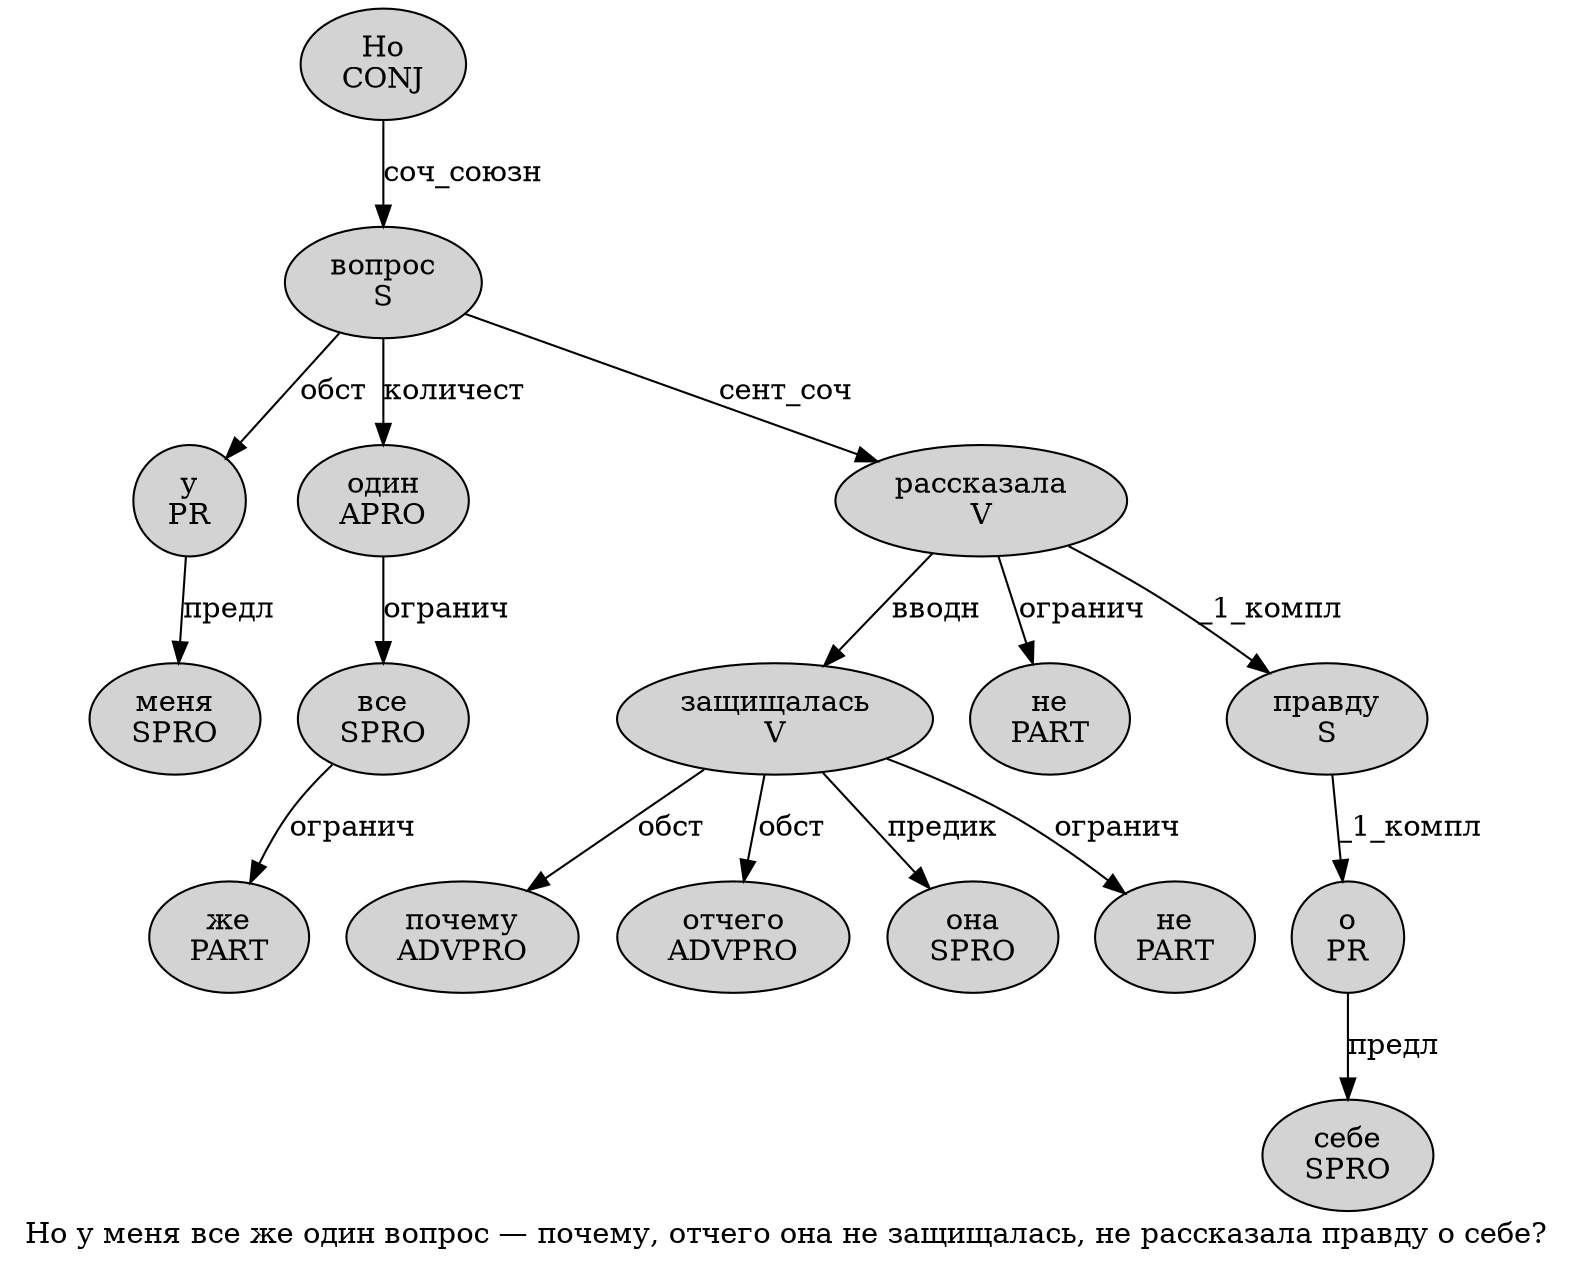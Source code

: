 digraph SENTENCE_581 {
	graph [label="Но у меня все же один вопрос — почему, отчего она не защищалась, не рассказала правду о себе?"]
	node [style=filled]
		0 [label="Но
CONJ" color="" fillcolor=lightgray penwidth=1 shape=ellipse]
		1 [label="у
PR" color="" fillcolor=lightgray penwidth=1 shape=ellipse]
		2 [label="меня
SPRO" color="" fillcolor=lightgray penwidth=1 shape=ellipse]
		3 [label="все
SPRO" color="" fillcolor=lightgray penwidth=1 shape=ellipse]
		4 [label="же
PART" color="" fillcolor=lightgray penwidth=1 shape=ellipse]
		5 [label="один
APRO" color="" fillcolor=lightgray penwidth=1 shape=ellipse]
		6 [label="вопрос
S" color="" fillcolor=lightgray penwidth=1 shape=ellipse]
		8 [label="почему
ADVPRO" color="" fillcolor=lightgray penwidth=1 shape=ellipse]
		10 [label="отчего
ADVPRO" color="" fillcolor=lightgray penwidth=1 shape=ellipse]
		11 [label="она
SPRO" color="" fillcolor=lightgray penwidth=1 shape=ellipse]
		12 [label="не
PART" color="" fillcolor=lightgray penwidth=1 shape=ellipse]
		13 [label="защищалась
V" color="" fillcolor=lightgray penwidth=1 shape=ellipse]
		15 [label="не
PART" color="" fillcolor=lightgray penwidth=1 shape=ellipse]
		16 [label="рассказала
V" color="" fillcolor=lightgray penwidth=1 shape=ellipse]
		17 [label="правду
S" color="" fillcolor=lightgray penwidth=1 shape=ellipse]
		18 [label="о
PR" color="" fillcolor=lightgray penwidth=1 shape=ellipse]
		19 [label="себе
SPRO" color="" fillcolor=lightgray penwidth=1 shape=ellipse]
			3 -> 4 [label="огранич"]
			1 -> 2 [label="предл"]
			13 -> 8 [label="обст"]
			13 -> 10 [label="обст"]
			13 -> 11 [label="предик"]
			13 -> 12 [label="огранич"]
			17 -> 18 [label="_1_компл"]
			6 -> 1 [label="обст"]
			6 -> 5 [label="количест"]
			6 -> 16 [label="сент_соч"]
			18 -> 19 [label="предл"]
			16 -> 13 [label="вводн"]
			16 -> 15 [label="огранич"]
			16 -> 17 [label="_1_компл"]
			0 -> 6 [label="соч_союзн"]
			5 -> 3 [label="огранич"]
}